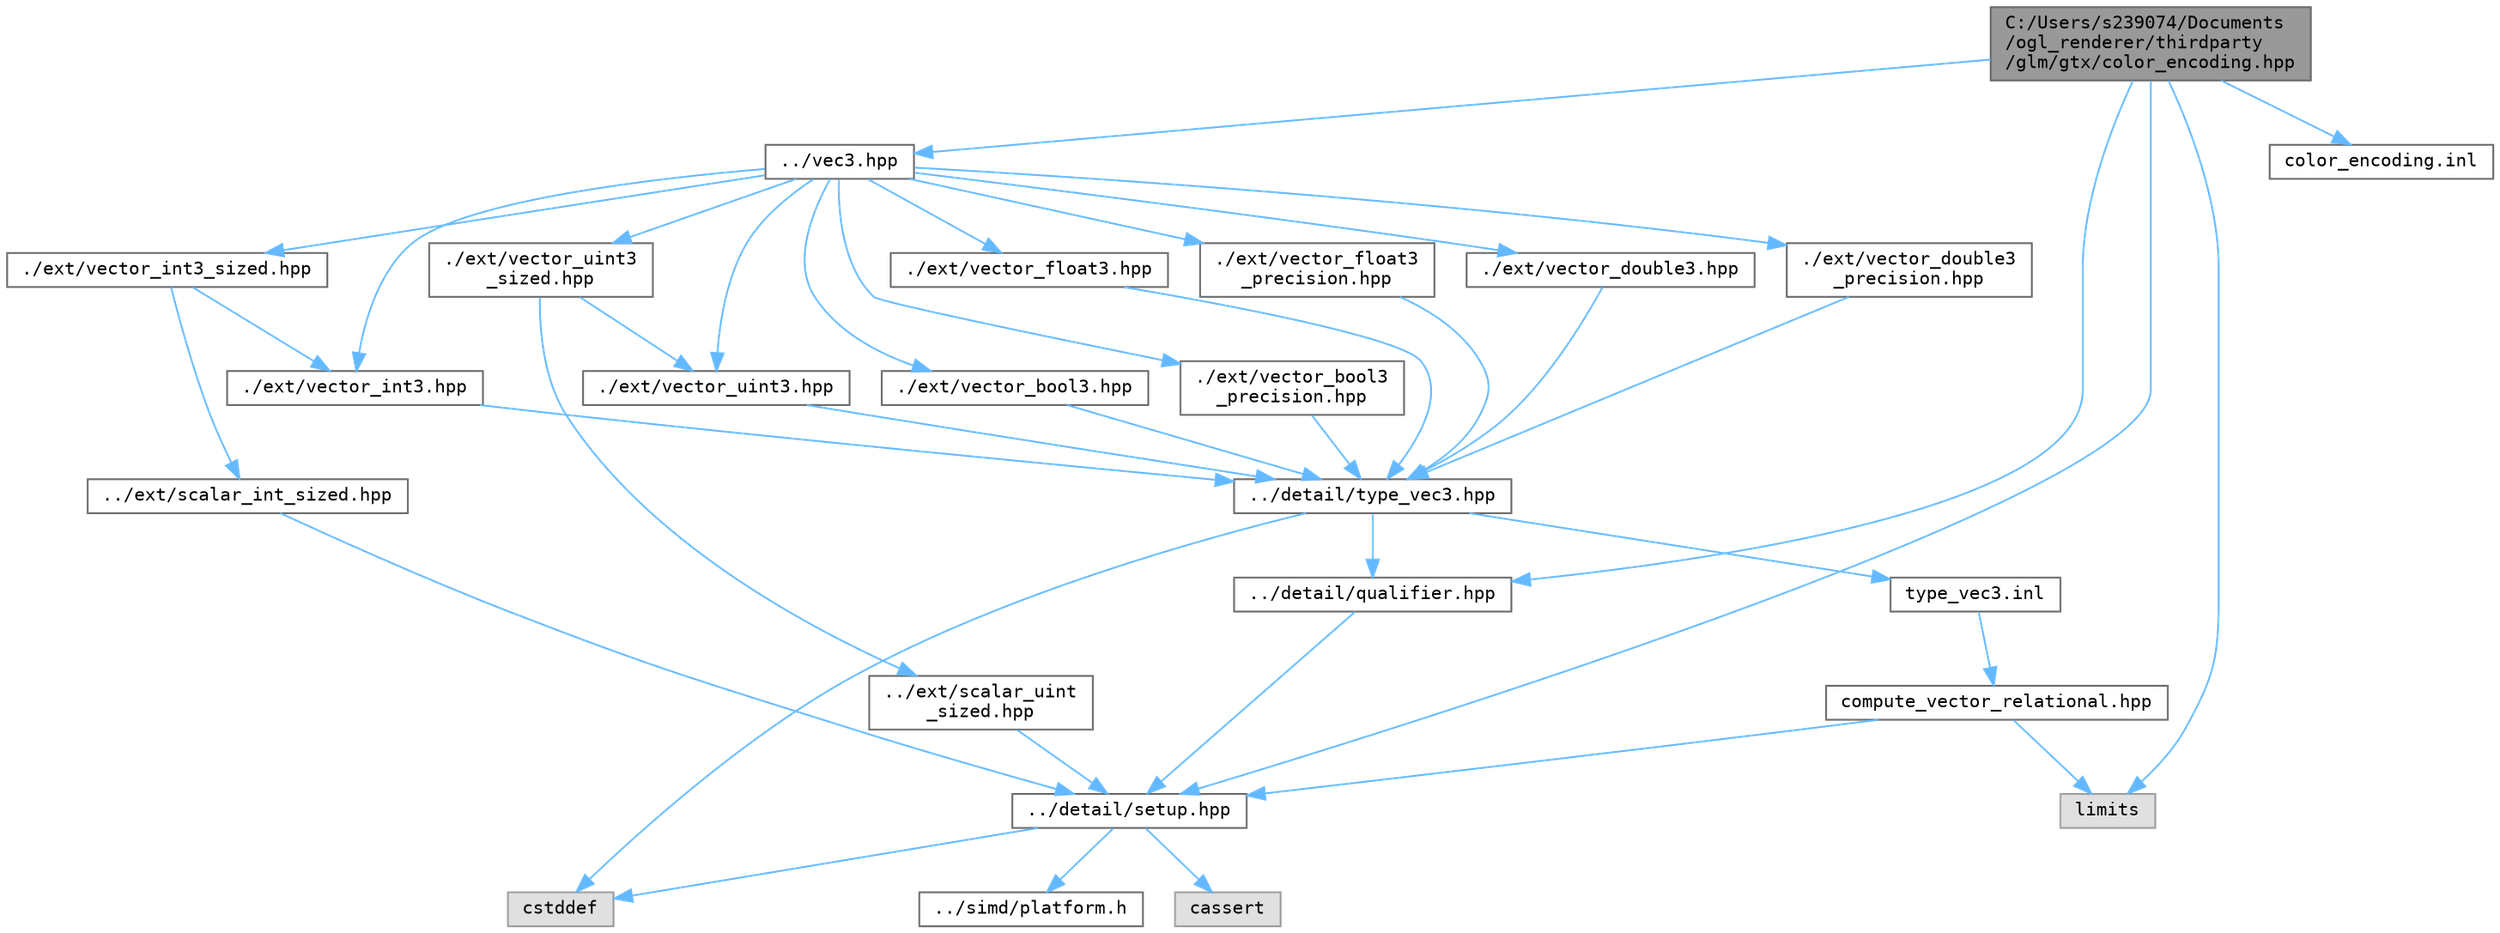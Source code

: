 digraph "C:/Users/s239074/Documents/ogl_renderer/thirdparty/glm/gtx/color_encoding.hpp"
{
 // LATEX_PDF_SIZE
  bgcolor="transparent";
  edge [fontname=Terminal,fontsize=10,labelfontname=Helvetica,labelfontsize=10];
  node [fontname=Terminal,fontsize=10,shape=box,height=0.2,width=0.4];
  Node1 [label="C:/Users/s239074/Documents\l/ogl_renderer/thirdparty\l/glm/gtx/color_encoding.hpp",height=0.2,width=0.4,color="gray40", fillcolor="grey60", style="filled", fontcolor="black",tooltip=" "];
  Node1 -> Node2 [color="steelblue1",style="solid"];
  Node2 [label="../detail/setup.hpp",height=0.2,width=0.4,color="grey40", fillcolor="white", style="filled",URL="$setup_8hpp.html",tooltip=" "];
  Node2 -> Node3 [color="steelblue1",style="solid"];
  Node3 [label="cassert",height=0.2,width=0.4,color="grey60", fillcolor="#E0E0E0", style="filled",tooltip=" "];
  Node2 -> Node4 [color="steelblue1",style="solid"];
  Node4 [label="cstddef",height=0.2,width=0.4,color="grey60", fillcolor="#E0E0E0", style="filled",tooltip=" "];
  Node2 -> Node5 [color="steelblue1",style="solid"];
  Node5 [label="../simd/platform.h",height=0.2,width=0.4,color="grey40", fillcolor="white", style="filled",URL="$platform_8h.html",tooltip=" "];
  Node1 -> Node6 [color="steelblue1",style="solid"];
  Node6 [label="../detail/qualifier.hpp",height=0.2,width=0.4,color="grey40", fillcolor="white", style="filled",URL="$qualifier_8hpp.html",tooltip=" "];
  Node6 -> Node2 [color="steelblue1",style="solid"];
  Node1 -> Node7 [color="steelblue1",style="solid"];
  Node7 [label="../vec3.hpp",height=0.2,width=0.4,color="grey40", fillcolor="white", style="filled",URL="$vec3_8hpp.html",tooltip=" "];
  Node7 -> Node8 [color="steelblue1",style="solid"];
  Node8 [label="./ext/vector_bool3.hpp",height=0.2,width=0.4,color="grey40", fillcolor="white", style="filled",URL="$vector__bool3_8hpp.html",tooltip=" "];
  Node8 -> Node9 [color="steelblue1",style="solid"];
  Node9 [label="../detail/type_vec3.hpp",height=0.2,width=0.4,color="grey40", fillcolor="white", style="filled",URL="$type__vec3_8hpp.html",tooltip=" "];
  Node9 -> Node6 [color="steelblue1",style="solid"];
  Node9 -> Node4 [color="steelblue1",style="solid"];
  Node9 -> Node10 [color="steelblue1",style="solid"];
  Node10 [label="type_vec3.inl",height=0.2,width=0.4,color="grey40", fillcolor="white", style="filled",URL="$type__vec3_8inl.html",tooltip=" "];
  Node10 -> Node11 [color="steelblue1",style="solid"];
  Node11 [label="compute_vector_relational.hpp",height=0.2,width=0.4,color="grey40", fillcolor="white", style="filled",URL="$compute__vector__relational_8hpp.html",tooltip=" "];
  Node11 -> Node2 [color="steelblue1",style="solid"];
  Node11 -> Node12 [color="steelblue1",style="solid"];
  Node12 [label="limits",height=0.2,width=0.4,color="grey60", fillcolor="#E0E0E0", style="filled",tooltip=" "];
  Node7 -> Node13 [color="steelblue1",style="solid"];
  Node13 [label="./ext/vector_bool3\l_precision.hpp",height=0.2,width=0.4,color="grey40", fillcolor="white", style="filled",URL="$vector__bool3__precision_8hpp.html",tooltip=" "];
  Node13 -> Node9 [color="steelblue1",style="solid"];
  Node7 -> Node14 [color="steelblue1",style="solid"];
  Node14 [label="./ext/vector_float3.hpp",height=0.2,width=0.4,color="grey40", fillcolor="white", style="filled",URL="$vector__float3_8hpp.html",tooltip=" "];
  Node14 -> Node9 [color="steelblue1",style="solid"];
  Node7 -> Node15 [color="steelblue1",style="solid"];
  Node15 [label="./ext/vector_float3\l_precision.hpp",height=0.2,width=0.4,color="grey40", fillcolor="white", style="filled",URL="$vector__float3__precision_8hpp.html",tooltip=" "];
  Node15 -> Node9 [color="steelblue1",style="solid"];
  Node7 -> Node16 [color="steelblue1",style="solid"];
  Node16 [label="./ext/vector_double3.hpp",height=0.2,width=0.4,color="grey40", fillcolor="white", style="filled",URL="$vector__double3_8hpp.html",tooltip=" "];
  Node16 -> Node9 [color="steelblue1",style="solid"];
  Node7 -> Node17 [color="steelblue1",style="solid"];
  Node17 [label="./ext/vector_double3\l_precision.hpp",height=0.2,width=0.4,color="grey40", fillcolor="white", style="filled",URL="$vector__double3__precision_8hpp.html",tooltip=" "];
  Node17 -> Node9 [color="steelblue1",style="solid"];
  Node7 -> Node18 [color="steelblue1",style="solid"];
  Node18 [label="./ext/vector_int3.hpp",height=0.2,width=0.4,color="grey40", fillcolor="white", style="filled",URL="$vector__int3_8hpp.html",tooltip=" "];
  Node18 -> Node9 [color="steelblue1",style="solid"];
  Node7 -> Node19 [color="steelblue1",style="solid"];
  Node19 [label="./ext/vector_int3_sized.hpp",height=0.2,width=0.4,color="grey40", fillcolor="white", style="filled",URL="$vector__int3__sized_8hpp.html",tooltip=" "];
  Node19 -> Node18 [color="steelblue1",style="solid"];
  Node19 -> Node20 [color="steelblue1",style="solid"];
  Node20 [label="../ext/scalar_int_sized.hpp",height=0.2,width=0.4,color="grey40", fillcolor="white", style="filled",URL="$scalar__int__sized_8hpp.html",tooltip=" "];
  Node20 -> Node2 [color="steelblue1",style="solid"];
  Node7 -> Node21 [color="steelblue1",style="solid"];
  Node21 [label="./ext/vector_uint3.hpp",height=0.2,width=0.4,color="grey40", fillcolor="white", style="filled",URL="$vector__uint3_8hpp.html",tooltip=" "];
  Node21 -> Node9 [color="steelblue1",style="solid"];
  Node7 -> Node22 [color="steelblue1",style="solid"];
  Node22 [label="./ext/vector_uint3\l_sized.hpp",height=0.2,width=0.4,color="grey40", fillcolor="white", style="filled",URL="$vector__uint3__sized_8hpp.html",tooltip=" "];
  Node22 -> Node21 [color="steelblue1",style="solid"];
  Node22 -> Node23 [color="steelblue1",style="solid"];
  Node23 [label="../ext/scalar_uint\l_sized.hpp",height=0.2,width=0.4,color="grey40", fillcolor="white", style="filled",URL="$scalar__uint__sized_8hpp.html",tooltip=" "];
  Node23 -> Node2 [color="steelblue1",style="solid"];
  Node1 -> Node12 [color="steelblue1",style="solid"];
  Node1 -> Node24 [color="steelblue1",style="solid"];
  Node24 [label="color_encoding.inl",height=0.2,width=0.4,color="grey40", fillcolor="white", style="filled",URL="$color__encoding_8inl.html",tooltip=" "];
}
